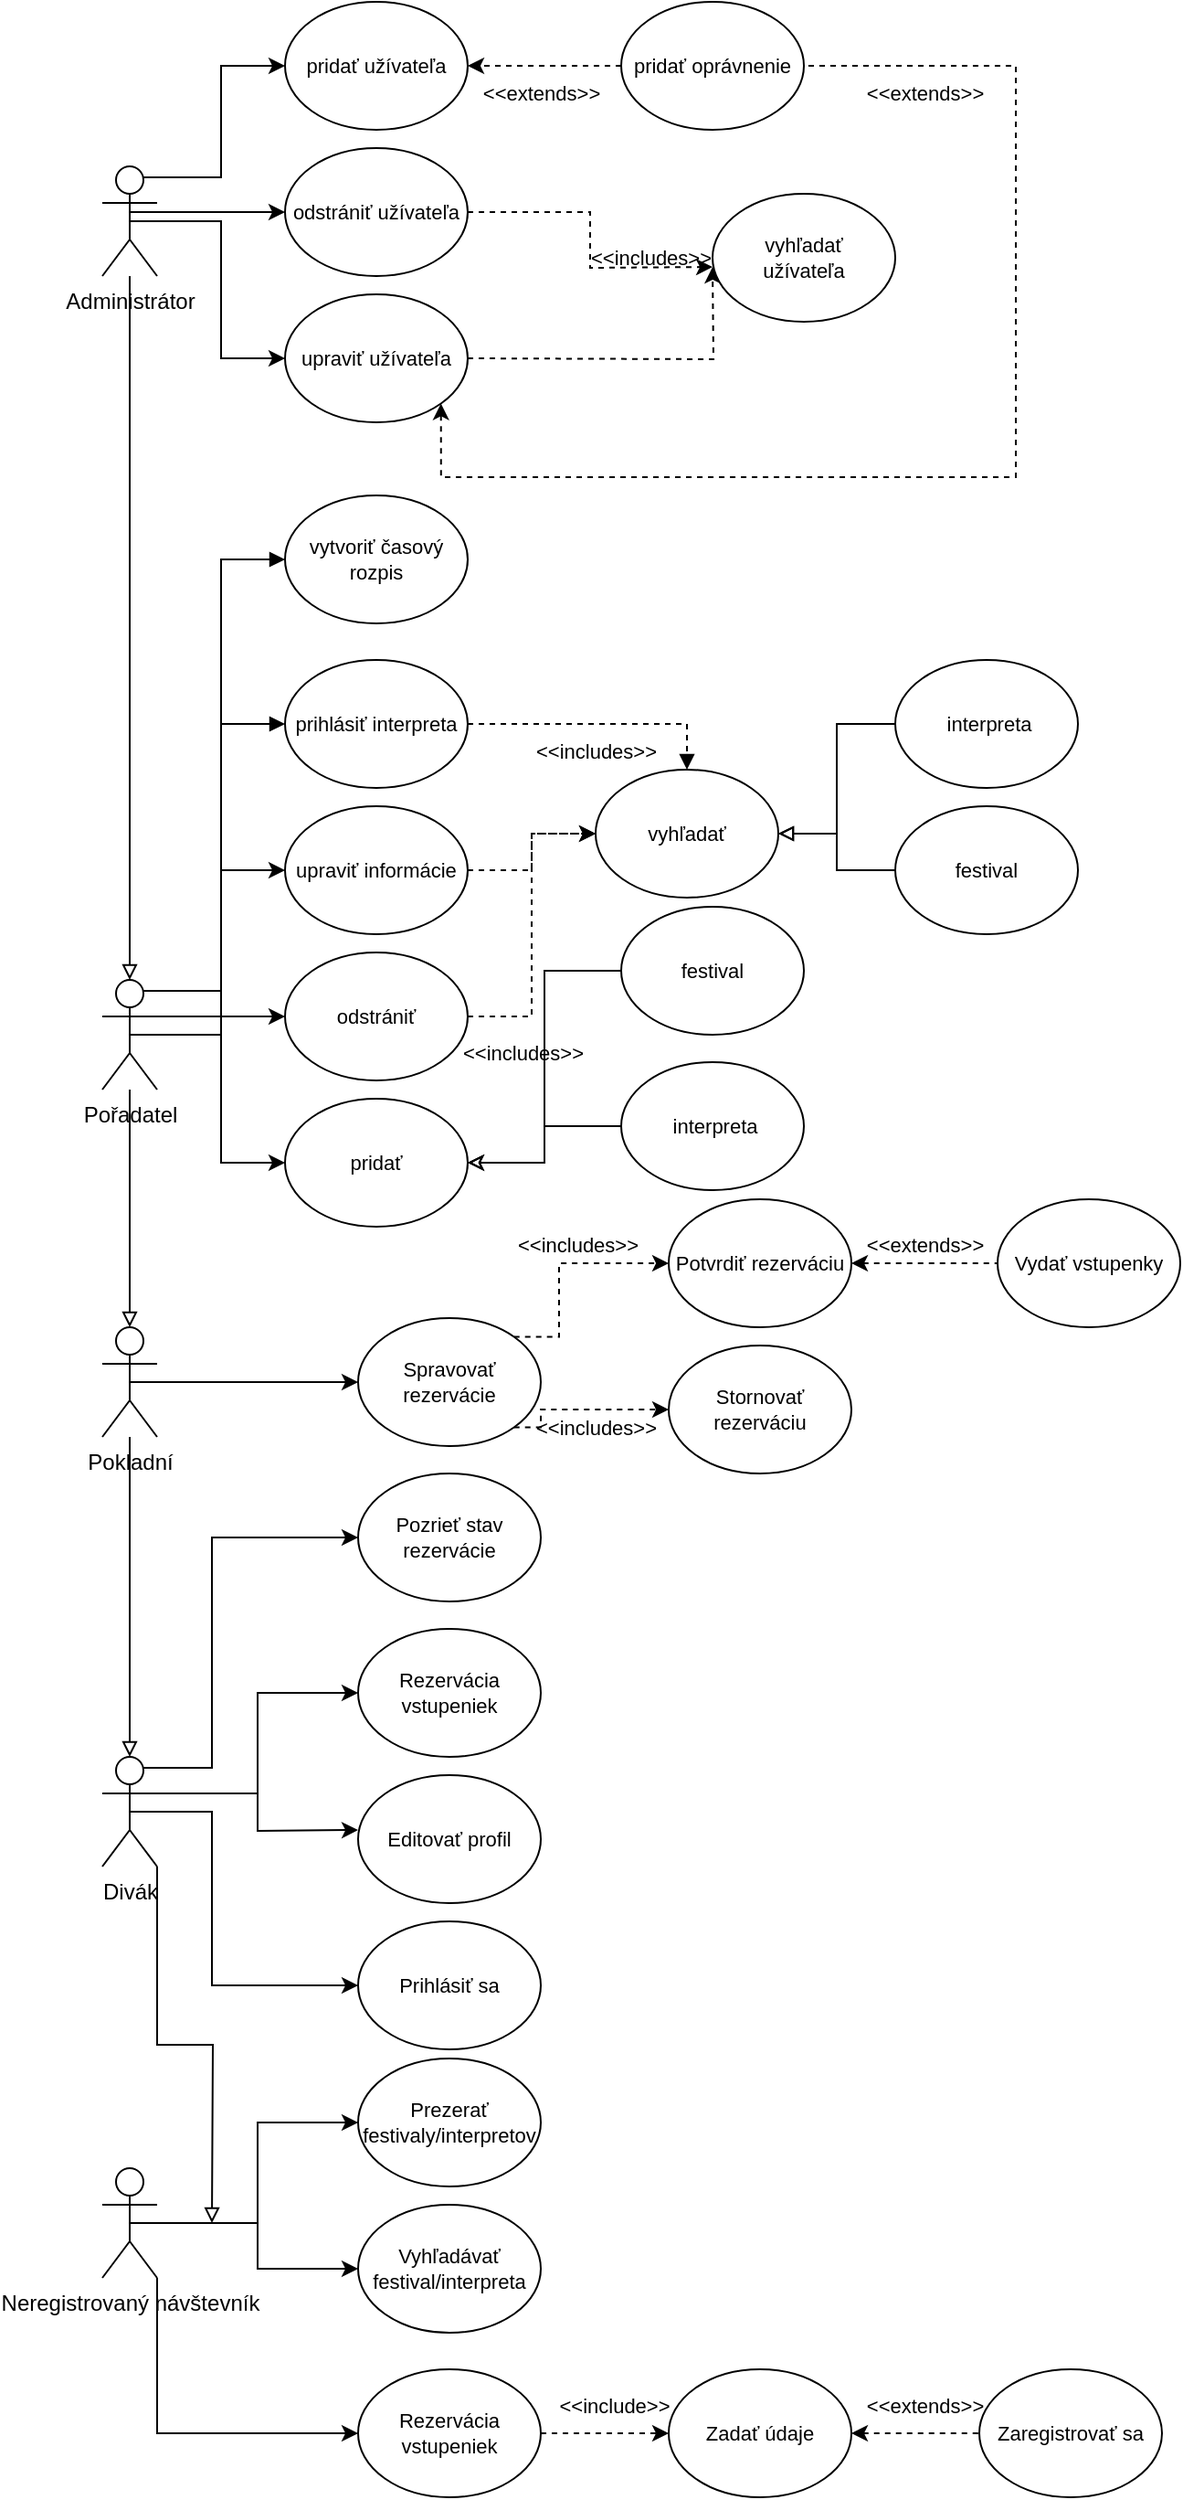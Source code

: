 <mxfile version="13.8.8" type="device"><diagram id="CpDh1_E-RGErYKuJ8NF5" name="Page-1"><mxGraphModel dx="658" dy="1962" grid="1" gridSize="10" guides="1" tooltips="1" connect="1" arrows="1" fold="1" page="1" pageScale="1" pageWidth="827" pageHeight="1169" math="0" shadow="0"><root><mxCell id="0"/><mxCell id="1" parent="0"/><mxCell id="YPE3AGC5MZsozbNIRSG_-3" value="" style="edgeStyle=orthogonalEdgeStyle;rounded=0;orthogonalLoop=1;jettySize=auto;html=1;endArrow=block;endFill=0;" parent="1" source="YPE3AGC5MZsozbNIRSG_-1" target="YPE3AGC5MZsozbNIRSG_-2" edge="1"><mxGeometry relative="1" as="geometry"/></mxCell><mxCell id="uHQpgscaBQbvKBIy0Z1K-59" style="edgeStyle=orthogonalEdgeStyle;rounded=0;orthogonalLoop=1;jettySize=auto;html=1;exitX=0.5;exitY=0.5;exitDx=0;exitDy=0;exitPerimeter=0;startArrow=none;startFill=0;endArrow=classic;endFill=1;fontSize=11;" parent="1" source="YPE3AGC5MZsozbNIRSG_-1" target="uHQpgscaBQbvKBIy0Z1K-51" edge="1"><mxGeometry relative="1" as="geometry"><Array as="points"><mxPoint x="95" y="-105"/></Array></mxGeometry></mxCell><mxCell id="uHQpgscaBQbvKBIy0Z1K-60" style="edgeStyle=orthogonalEdgeStyle;rounded=0;orthogonalLoop=1;jettySize=auto;html=1;exitX=0.75;exitY=0.1;exitDx=0;exitDy=0;exitPerimeter=0;entryX=0;entryY=0.5;entryDx=0;entryDy=0;startArrow=none;startFill=0;endArrow=classic;endFill=1;fontSize=11;" parent="1" source="YPE3AGC5MZsozbNIRSG_-1" target="uHQpgscaBQbvKBIy0Z1K-50" edge="1"><mxGeometry relative="1" as="geometry"/></mxCell><mxCell id="uHQpgscaBQbvKBIy0Z1K-61" style="edgeStyle=orthogonalEdgeStyle;rounded=0;orthogonalLoop=1;jettySize=auto;html=1;exitX=0.5;exitY=0.5;exitDx=0;exitDy=0;exitPerimeter=0;entryX=0;entryY=0.5;entryDx=0;entryDy=0;startArrow=none;startFill=0;endArrow=classic;endFill=1;fontSize=11;" parent="1" source="YPE3AGC5MZsozbNIRSG_-1" edge="1"><mxGeometry relative="1" as="geometry"><mxPoint x="180" y="-25" as="targetPoint"/><Array as="points"><mxPoint x="145" y="-100"/><mxPoint x="145" y="-25"/></Array></mxGeometry></mxCell><mxCell id="YPE3AGC5MZsozbNIRSG_-1" value="Administrátor" style="shape=umlActor;verticalLabelPosition=bottom;verticalAlign=top;html=1;outlineConnect=0;" parent="1" vertex="1"><mxGeometry x="80" y="-130" width="30" height="60" as="geometry"/></mxCell><mxCell id="uHQpgscaBQbvKBIy0Z1K-15" value="" style="edgeStyle=orthogonalEdgeStyle;rounded=0;orthogonalLoop=1;jettySize=auto;html=1;startArrow=none;startFill=0;endArrow=block;endFill=0;fontSize=11;" parent="1" source="YPE3AGC5MZsozbNIRSG_-2" target="YPE3AGC5MZsozbNIRSG_-5" edge="1"><mxGeometry relative="1" as="geometry"/></mxCell><mxCell id="uHQpgscaBQbvKBIy0Z1K-42" style="edgeStyle=orthogonalEdgeStyle;rounded=0;orthogonalLoop=1;jettySize=auto;html=1;exitX=0.5;exitY=0.5;exitDx=0;exitDy=0;exitPerimeter=0;startArrow=none;startFill=0;endArrow=classic;endFill=1;fontSize=11;" parent="1" source="YPE3AGC5MZsozbNIRSG_-2" target="uHQpgscaBQbvKBIy0Z1K-39" edge="1"><mxGeometry relative="1" as="geometry"/></mxCell><mxCell id="uHQpgscaBQbvKBIy0Z1K-43" style="edgeStyle=orthogonalEdgeStyle;rounded=0;orthogonalLoop=1;jettySize=auto;html=1;exitX=0.5;exitY=0.5;exitDx=0;exitDy=0;exitPerimeter=0;entryX=0;entryY=0.5;entryDx=0;entryDy=0;startArrow=none;startFill=0;endArrow=classic;endFill=1;fontSize=11;" parent="1" source="YPE3AGC5MZsozbNIRSG_-2" target="uHQpgscaBQbvKBIy0Z1K-38" edge="1"><mxGeometry relative="1" as="geometry"/></mxCell><mxCell id="LueLTl57gEkTUyTKZ4nw-1" style="edgeStyle=orthogonalEdgeStyle;rounded=0;orthogonalLoop=1;jettySize=auto;html=1;exitX=0.5;exitY=0.5;exitDx=0;exitDy=0;exitPerimeter=0;entryX=0;entryY=0.5;entryDx=0;entryDy=0;startArrow=none;startFill=0;endArrow=classic;endFill=1;fontSize=11;" parent="1" source="YPE3AGC5MZsozbNIRSG_-2" target="uHQpgscaBQbvKBIy0Z1K-16" edge="1"><mxGeometry relative="1" as="geometry"/></mxCell><mxCell id="LueLTl57gEkTUyTKZ4nw-6" style="edgeStyle=orthogonalEdgeStyle;rounded=0;orthogonalLoop=1;jettySize=auto;html=1;exitX=1;exitY=0.333;exitDx=0;exitDy=0;exitPerimeter=0;entryX=0;entryY=0.5;entryDx=0;entryDy=0;startArrow=none;startFill=0;endArrow=block;endFill=1;fontSize=11;" parent="1" source="YPE3AGC5MZsozbNIRSG_-2" target="LueLTl57gEkTUyTKZ4nw-5" edge="1"><mxGeometry relative="1" as="geometry"/></mxCell><mxCell id="LueLTl57gEkTUyTKZ4nw-10" style="edgeStyle=orthogonalEdgeStyle;rounded=0;orthogonalLoop=1;jettySize=auto;html=1;exitX=0.75;exitY=0.1;exitDx=0;exitDy=0;exitPerimeter=0;entryX=0;entryY=0.5;entryDx=0;entryDy=0;startArrow=none;startFill=0;endArrow=block;endFill=1;fontSize=11;" parent="1" source="YPE3AGC5MZsozbNIRSG_-2" target="LueLTl57gEkTUyTKZ4nw-9" edge="1"><mxGeometry relative="1" as="geometry"/></mxCell><mxCell id="YPE3AGC5MZsozbNIRSG_-2" value="Pořadatel" style="shape=umlActor;verticalLabelPosition=bottom;verticalAlign=top;html=1;outlineConnect=0;" parent="1" vertex="1"><mxGeometry x="80" y="315" width="30" height="60" as="geometry"/></mxCell><mxCell id="YPE3AGC5MZsozbNIRSG_-7" value="" style="edgeStyle=orthogonalEdgeStyle;rounded=0;orthogonalLoop=1;jettySize=auto;html=1;endArrow=block;endFill=0;" parent="1" source="YPE3AGC5MZsozbNIRSG_-5" target="YPE3AGC5MZsozbNIRSG_-6" edge="1"><mxGeometry relative="1" as="geometry"/></mxCell><mxCell id="YPE3AGC5MZsozbNIRSG_-52" style="edgeStyle=orthogonalEdgeStyle;rounded=0;orthogonalLoop=1;jettySize=auto;html=1;exitX=0.5;exitY=0.5;exitDx=0;exitDy=0;exitPerimeter=0;entryX=0;entryY=0.5;entryDx=0;entryDy=0;startArrow=none;startFill=0;endArrow=classic;endFill=1;fontSize=11;" parent="1" source="YPE3AGC5MZsozbNIRSG_-5" target="YPE3AGC5MZsozbNIRSG_-50" edge="1"><mxGeometry relative="1" as="geometry"/></mxCell><mxCell id="YPE3AGC5MZsozbNIRSG_-5" value="Pokladní" style="shape=umlActor;verticalLabelPosition=bottom;verticalAlign=top;html=1;outlineConnect=0;" parent="1" vertex="1"><mxGeometry x="80" y="505" width="30" height="60" as="geometry"/></mxCell><mxCell id="YPE3AGC5MZsozbNIRSG_-19" style="edgeStyle=orthogonalEdgeStyle;rounded=0;orthogonalLoop=1;jettySize=auto;html=1;exitX=1;exitY=1;exitDx=0;exitDy=0;exitPerimeter=0;fontSize=11;endArrow=block;endFill=0;" parent="1" source="YPE3AGC5MZsozbNIRSG_-6" edge="1"><mxGeometry relative="1" as="geometry"><mxPoint x="140" y="995" as="targetPoint"/></mxGeometry></mxCell><mxCell id="YPE3AGC5MZsozbNIRSG_-31" style="edgeStyle=orthogonalEdgeStyle;rounded=0;orthogonalLoop=1;jettySize=auto;html=1;exitX=1;exitY=0.333;exitDx=0;exitDy=0;exitPerimeter=0;startArrow=none;startFill=0;endArrow=classic;endFill=1;fontSize=11;" parent="1" source="YPE3AGC5MZsozbNIRSG_-6" edge="1"><mxGeometry relative="1" as="geometry"><mxPoint x="220" y="780" as="targetPoint"/></mxGeometry></mxCell><mxCell id="YPE3AGC5MZsozbNIRSG_-32" style="edgeStyle=orthogonalEdgeStyle;rounded=0;orthogonalLoop=1;jettySize=auto;html=1;exitX=1;exitY=0.333;exitDx=0;exitDy=0;exitPerimeter=0;entryX=0;entryY=0.5;entryDx=0;entryDy=0;startArrow=none;startFill=0;endArrow=classic;endFill=1;fontSize=11;" parent="1" source="YPE3AGC5MZsozbNIRSG_-6" edge="1"><mxGeometry relative="1" as="geometry"><mxPoint x="220" y="705" as="targetPoint"/><Array as="points"><mxPoint x="165" y="760"/><mxPoint x="165" y="705"/></Array></mxGeometry></mxCell><mxCell id="YPE3AGC5MZsozbNIRSG_-48" style="edgeStyle=orthogonalEdgeStyle;rounded=0;orthogonalLoop=1;jettySize=auto;html=1;exitX=0.75;exitY=0.1;exitDx=0;exitDy=0;exitPerimeter=0;entryX=0;entryY=0.5;entryDx=0;entryDy=0;startArrow=none;startFill=0;endArrow=classic;endFill=1;fontSize=11;" parent="1" source="YPE3AGC5MZsozbNIRSG_-6" target="YPE3AGC5MZsozbNIRSG_-47" edge="1"><mxGeometry relative="1" as="geometry"><Array as="points"><mxPoint x="140" y="746"/><mxPoint x="140" y="620"/></Array></mxGeometry></mxCell><mxCell id="uHQpgscaBQbvKBIy0Z1K-3" style="edgeStyle=orthogonalEdgeStyle;rounded=0;orthogonalLoop=1;jettySize=auto;html=1;exitX=0.5;exitY=0.5;exitDx=0;exitDy=0;exitPerimeter=0;entryX=0;entryY=0.5;entryDx=0;entryDy=0;startArrow=none;startFill=0;endArrow=classic;endFill=1;fontSize=11;" parent="1" source="YPE3AGC5MZsozbNIRSG_-6" target="uHQpgscaBQbvKBIy0Z1K-1" edge="1"><mxGeometry relative="1" as="geometry"><Array as="points"><mxPoint x="140" y="770"/><mxPoint x="140" y="865"/></Array></mxGeometry></mxCell><mxCell id="YPE3AGC5MZsozbNIRSG_-6" value="Divák" style="shape=umlActor;verticalLabelPosition=bottom;verticalAlign=top;html=1;outlineConnect=0;" parent="1" vertex="1"><mxGeometry x="80" y="740" width="30" height="60" as="geometry"/></mxCell><mxCell id="YPE3AGC5MZsozbNIRSG_-16" style="edgeStyle=orthogonalEdgeStyle;rounded=0;orthogonalLoop=1;jettySize=auto;html=1;exitX=0.5;exitY=0.5;exitDx=0;exitDy=0;exitPerimeter=0;entryX=0;entryY=0.5;entryDx=0;entryDy=0;fontSize=11;" parent="1" source="YPE3AGC5MZsozbNIRSG_-8" target="YPE3AGC5MZsozbNIRSG_-14" edge="1"><mxGeometry relative="1" as="geometry"/></mxCell><mxCell id="YPE3AGC5MZsozbNIRSG_-17" style="edgeStyle=orthogonalEdgeStyle;rounded=0;orthogonalLoop=1;jettySize=auto;html=1;exitX=0.5;exitY=0.5;exitDx=0;exitDy=0;exitPerimeter=0;entryX=0;entryY=0.5;entryDx=0;entryDy=0;fontSize=11;" parent="1" source="YPE3AGC5MZsozbNIRSG_-8" target="YPE3AGC5MZsozbNIRSG_-12" edge="1"><mxGeometry relative="1" as="geometry"/></mxCell><mxCell id="YPE3AGC5MZsozbNIRSG_-21" style="edgeStyle=orthogonalEdgeStyle;rounded=0;orthogonalLoop=1;jettySize=auto;html=1;exitX=1;exitY=1;exitDx=0;exitDy=0;exitPerimeter=0;entryX=0;entryY=0.5;entryDx=0;entryDy=0;endArrow=classic;endFill=1;fontSize=11;" parent="1" source="YPE3AGC5MZsozbNIRSG_-8" target="YPE3AGC5MZsozbNIRSG_-20" edge="1"><mxGeometry relative="1" as="geometry"/></mxCell><mxCell id="YPE3AGC5MZsozbNIRSG_-8" value="Neregistrovaný návštevník" style="shape=umlActor;verticalLabelPosition=bottom;verticalAlign=top;html=1;outlineConnect=0;" parent="1" vertex="1"><mxGeometry x="80" y="965" width="30" height="60" as="geometry"/></mxCell><mxCell id="YPE3AGC5MZsozbNIRSG_-12" value="Vyhľadávať festival/interpreta" style="ellipse;whiteSpace=wrap;html=1;fontSize=11;" parent="1" vertex="1"><mxGeometry x="220" y="985" width="100" height="70" as="geometry"/></mxCell><mxCell id="YPE3AGC5MZsozbNIRSG_-14" value="Prezerať festivaly/interpretov" style="ellipse;whiteSpace=wrap;html=1;fontSize=11;" parent="1" vertex="1"><mxGeometry x="220" y="905" width="100" height="70" as="geometry"/></mxCell><mxCell id="YPE3AGC5MZsozbNIRSG_-23" style="edgeStyle=orthogonalEdgeStyle;rounded=0;orthogonalLoop=1;jettySize=auto;html=1;exitX=1;exitY=0.5;exitDx=0;exitDy=0;endArrow=classic;endFill=1;fontSize=11;dashed=1;" parent="1" source="YPE3AGC5MZsozbNIRSG_-20" target="YPE3AGC5MZsozbNIRSG_-22" edge="1"><mxGeometry relative="1" as="geometry"/></mxCell><mxCell id="YPE3AGC5MZsozbNIRSG_-20" value="Rezervácia vstupeniek" style="ellipse;whiteSpace=wrap;html=1;fontSize=11;" parent="1" vertex="1"><mxGeometry x="220" y="1075" width="100" height="70" as="geometry"/></mxCell><mxCell id="YPE3AGC5MZsozbNIRSG_-26" style="edgeStyle=orthogonalEdgeStyle;rounded=0;orthogonalLoop=1;jettySize=auto;html=1;exitX=1;exitY=0.5;exitDx=0;exitDy=0;dashed=1;endArrow=none;endFill=0;fontSize=11;startArrow=classic;startFill=1;" parent="1" source="YPE3AGC5MZsozbNIRSG_-22" edge="1"><mxGeometry relative="1" as="geometry"><mxPoint x="560" y="1110" as="targetPoint"/></mxGeometry></mxCell><mxCell id="YPE3AGC5MZsozbNIRSG_-22" value="Zadať údaje" style="ellipse;whiteSpace=wrap;html=1;fontSize=11;" parent="1" vertex="1"><mxGeometry x="390" y="1075" width="100" height="70" as="geometry"/></mxCell><mxCell id="YPE3AGC5MZsozbNIRSG_-24" value="&amp;lt;&amp;lt;include&amp;gt;&amp;gt;" style="text;html=1;align=center;verticalAlign=middle;resizable=0;points=[];autosize=1;fontSize=11;" parent="1" vertex="1"><mxGeometry x="320" y="1085" width="80" height="20" as="geometry"/></mxCell><mxCell id="YPE3AGC5MZsozbNIRSG_-25" value="Zaregistrovať sa" style="ellipse;whiteSpace=wrap;html=1;fontSize=11;" parent="1" vertex="1"><mxGeometry x="560" y="1075" width="100" height="70" as="geometry"/></mxCell><mxCell id="YPE3AGC5MZsozbNIRSG_-27" value="&amp;lt;&amp;lt;extends&amp;gt;&amp;gt;" style="text;html=1;align=center;verticalAlign=middle;resizable=0;points=[];autosize=1;fontSize=11;" parent="1" vertex="1"><mxGeometry x="490" y="1085" width="80" height="20" as="geometry"/></mxCell><mxCell id="YPE3AGC5MZsozbNIRSG_-28" value="Rezervácia vstupeniek" style="ellipse;whiteSpace=wrap;html=1;fontSize=11;" parent="1" vertex="1"><mxGeometry x="220" y="670" width="100" height="70" as="geometry"/></mxCell><mxCell id="YPE3AGC5MZsozbNIRSG_-30" value="Editovať profil" style="ellipse;whiteSpace=wrap;html=1;fontSize=11;" parent="1" vertex="1"><mxGeometry x="220" y="750" width="100" height="70" as="geometry"/></mxCell><mxCell id="YPE3AGC5MZsozbNIRSG_-47" value="Pozrieť stav rezervácie" style="ellipse;whiteSpace=wrap;html=1;fontSize=11;" parent="1" vertex="1"><mxGeometry x="220" y="585" width="100" height="70" as="geometry"/></mxCell><mxCell id="uHQpgscaBQbvKBIy0Z1K-8" style="edgeStyle=orthogonalEdgeStyle;rounded=0;orthogonalLoop=1;jettySize=auto;html=1;exitX=1;exitY=1;exitDx=0;exitDy=0;entryX=0;entryY=0.5;entryDx=0;entryDy=0;startArrow=none;startFill=0;endArrow=classic;endFill=1;fontSize=11;dashed=1;" parent="1" source="YPE3AGC5MZsozbNIRSG_-50" target="uHQpgscaBQbvKBIy0Z1K-6" edge="1"><mxGeometry relative="1" as="geometry"><Array as="points"><mxPoint x="320" y="560"/><mxPoint x="320" y="550"/></Array></mxGeometry></mxCell><mxCell id="uHQpgscaBQbvKBIy0Z1K-9" style="edgeStyle=orthogonalEdgeStyle;rounded=0;orthogonalLoop=1;jettySize=auto;html=1;exitX=1;exitY=0;exitDx=0;exitDy=0;entryX=0;entryY=0.5;entryDx=0;entryDy=0;startArrow=none;startFill=0;endArrow=classic;endFill=1;fontSize=11;dashed=1;" parent="1" source="YPE3AGC5MZsozbNIRSG_-50" target="uHQpgscaBQbvKBIy0Z1K-4" edge="1"><mxGeometry relative="1" as="geometry"><Array as="points"><mxPoint x="330" y="510"/><mxPoint x="330" y="470"/></Array></mxGeometry></mxCell><mxCell id="YPE3AGC5MZsozbNIRSG_-50" value="Spravovať rezervácie" style="ellipse;whiteSpace=wrap;html=1;fontSize=11;" parent="1" vertex="1"><mxGeometry x="220" y="500" width="100" height="70" as="geometry"/></mxCell><mxCell id="uHQpgscaBQbvKBIy0Z1K-1" value="Prihlásiť sa" style="ellipse;whiteSpace=wrap;html=1;fontSize=11;" parent="1" vertex="1"><mxGeometry x="220" y="830" width="100" height="70" as="geometry"/></mxCell><mxCell id="uHQpgscaBQbvKBIy0Z1K-13" style="edgeStyle=orthogonalEdgeStyle;rounded=0;orthogonalLoop=1;jettySize=auto;html=1;exitX=1;exitY=0.5;exitDx=0;exitDy=0;dashed=1;startArrow=classic;startFill=1;endArrow=none;endFill=0;fontSize=11;" parent="1" source="uHQpgscaBQbvKBIy0Z1K-4" target="uHQpgscaBQbvKBIy0Z1K-12" edge="1"><mxGeometry relative="1" as="geometry"/></mxCell><mxCell id="uHQpgscaBQbvKBIy0Z1K-4" value="Potvrdiť rezerváciu" style="ellipse;whiteSpace=wrap;html=1;fontSize=11;" parent="1" vertex="1"><mxGeometry x="390" y="435" width="100" height="70" as="geometry"/></mxCell><mxCell id="uHQpgscaBQbvKBIy0Z1K-6" value="Stornovať rezerváciu" style="ellipse;whiteSpace=wrap;html=1;fontSize=11;" parent="1" vertex="1"><mxGeometry x="390" y="515" width="100" height="70" as="geometry"/></mxCell><mxCell id="uHQpgscaBQbvKBIy0Z1K-10" value="&amp;lt;&amp;lt;includes&amp;gt;&amp;gt;" style="text;html=1;align=center;verticalAlign=middle;resizable=0;points=[];autosize=1;fontSize=11;" parent="1" vertex="1"><mxGeometry x="300" y="450" width="80" height="20" as="geometry"/></mxCell><mxCell id="uHQpgscaBQbvKBIy0Z1K-11" value="&amp;lt;&amp;lt;includes&amp;gt;&amp;gt;" style="text;html=1;align=center;verticalAlign=middle;resizable=0;points=[];autosize=1;fontSize=11;" parent="1" vertex="1"><mxGeometry x="310" y="550" width="80" height="20" as="geometry"/></mxCell><mxCell id="uHQpgscaBQbvKBIy0Z1K-12" value="Vydať vstupenky" style="ellipse;whiteSpace=wrap;html=1;fontSize=11;" parent="1" vertex="1"><mxGeometry x="570" y="435" width="100" height="70" as="geometry"/></mxCell><mxCell id="uHQpgscaBQbvKBIy0Z1K-14" value="&amp;lt;&amp;lt;extends&amp;gt;&amp;gt;" style="text;html=1;align=center;verticalAlign=middle;resizable=0;points=[];autosize=1;fontSize=11;" parent="1" vertex="1"><mxGeometry x="490" y="450" width="80" height="20" as="geometry"/></mxCell><mxCell id="uHQpgscaBQbvKBIy0Z1K-16" value="pridať" style="ellipse;whiteSpace=wrap;html=1;fontSize=11;" parent="1" vertex="1"><mxGeometry x="180" y="380" width="100" height="70" as="geometry"/></mxCell><mxCell id="LueLTl57gEkTUyTKZ4nw-4" style="edgeStyle=orthogonalEdgeStyle;rounded=0;orthogonalLoop=1;jettySize=auto;html=1;exitX=0;exitY=0.5;exitDx=0;exitDy=0;entryX=1;entryY=0.5;entryDx=0;entryDy=0;startArrow=none;startFill=0;endArrow=block;endFill=0;fontSize=11;" parent="1" source="uHQpgscaBQbvKBIy0Z1K-19" target="uHQpgscaBQbvKBIy0Z1K-44" edge="1"><mxGeometry relative="1" as="geometry"/></mxCell><mxCell id="uHQpgscaBQbvKBIy0Z1K-19" value="&amp;nbsp;interpreta" style="ellipse;whiteSpace=wrap;html=1;fontSize=11;" parent="1" vertex="1"><mxGeometry x="514" y="140" width="100" height="70" as="geometry"/></mxCell><mxCell id="LueLTl57gEkTUyTKZ4nw-3" style="edgeStyle=orthogonalEdgeStyle;rounded=0;orthogonalLoop=1;jettySize=auto;html=1;exitX=0;exitY=0.5;exitDx=0;exitDy=0;entryX=1;entryY=0.5;entryDx=0;entryDy=0;startArrow=none;startFill=0;endArrow=block;endFill=0;fontSize=11;" parent="1" source="uHQpgscaBQbvKBIy0Z1K-24" target="uHQpgscaBQbvKBIy0Z1K-44" edge="1"><mxGeometry relative="1" as="geometry"/></mxCell><mxCell id="uHQpgscaBQbvKBIy0Z1K-24" value="festival" style="ellipse;whiteSpace=wrap;html=1;fontSize=11;" parent="1" vertex="1"><mxGeometry x="514" y="220" width="100" height="70" as="geometry"/></mxCell><mxCell id="uHQpgscaBQbvKBIy0Z1K-45" style="edgeStyle=orthogonalEdgeStyle;rounded=0;orthogonalLoop=1;jettySize=auto;html=1;exitX=1;exitY=0.5;exitDx=0;exitDy=0;entryX=0;entryY=0.5;entryDx=0;entryDy=0;startArrow=none;startFill=0;endArrow=classic;endFill=1;fontSize=11;dashed=1;" parent="1" source="uHQpgscaBQbvKBIy0Z1K-38" target="uHQpgscaBQbvKBIy0Z1K-44" edge="1"><mxGeometry relative="1" as="geometry"/></mxCell><mxCell id="uHQpgscaBQbvKBIy0Z1K-38" value="upraviť informácie" style="ellipse;whiteSpace=wrap;html=1;fontSize=11;" parent="1" vertex="1"><mxGeometry x="180" y="220" width="100" height="70" as="geometry"/></mxCell><mxCell id="uHQpgscaBQbvKBIy0Z1K-46" style="edgeStyle=orthogonalEdgeStyle;rounded=0;orthogonalLoop=1;jettySize=auto;html=1;exitX=1;exitY=0.5;exitDx=0;exitDy=0;entryX=0;entryY=0.5;entryDx=0;entryDy=0;startArrow=none;startFill=0;endArrow=classic;endFill=1;fontSize=11;dashed=1;" parent="1" source="uHQpgscaBQbvKBIy0Z1K-39" target="uHQpgscaBQbvKBIy0Z1K-44" edge="1"><mxGeometry relative="1" as="geometry"/></mxCell><mxCell id="uHQpgscaBQbvKBIy0Z1K-39" value="odstrániť" style="ellipse;whiteSpace=wrap;html=1;fontSize=11;" parent="1" vertex="1"><mxGeometry x="180" y="300" width="100" height="70" as="geometry"/></mxCell><mxCell id="uHQpgscaBQbvKBIy0Z1K-44" value="vyhľadať" style="ellipse;whiteSpace=wrap;html=1;fontSize=11;" parent="1" vertex="1"><mxGeometry x="350" y="200" width="100" height="70" as="geometry"/></mxCell><mxCell id="uHQpgscaBQbvKBIy0Z1K-48" value="&amp;lt;&amp;lt;includes&amp;gt;&amp;gt;" style="text;html=1;align=center;verticalAlign=middle;resizable=0;points=[];autosize=1;fontSize=11;" parent="1" vertex="1"><mxGeometry x="270" y="345" width="80" height="20" as="geometry"/></mxCell><mxCell id="uHQpgscaBQbvKBIy0Z1K-50" value="pridať užívateľa" style="ellipse;whiteSpace=wrap;html=1;fontSize=11;" parent="1" vertex="1"><mxGeometry x="180" y="-220" width="100" height="70" as="geometry"/></mxCell><mxCell id="uHQpgscaBQbvKBIy0Z1K-63" style="edgeStyle=orthogonalEdgeStyle;rounded=0;orthogonalLoop=1;jettySize=auto;html=1;exitX=1;exitY=0.5;exitDx=0;exitDy=0;startArrow=none;startFill=0;endArrow=classic;endFill=1;fontSize=11;dashed=1;" parent="1" source="uHQpgscaBQbvKBIy0Z1K-51" edge="1"><mxGeometry relative="1" as="geometry"><mxPoint x="414" y="-75" as="targetPoint"/></mxGeometry></mxCell><mxCell id="uHQpgscaBQbvKBIy0Z1K-51" value="odstrániť užívateľa" style="ellipse;whiteSpace=wrap;html=1;fontSize=11;" parent="1" vertex="1"><mxGeometry x="180" y="-140" width="100" height="70" as="geometry"/></mxCell><mxCell id="uHQpgscaBQbvKBIy0Z1K-64" style="edgeStyle=orthogonalEdgeStyle;rounded=0;orthogonalLoop=1;jettySize=auto;html=1;exitX=1;exitY=0.5;exitDx=0;exitDy=0;entryX=0;entryY=0.5;entryDx=0;entryDy=0;dashed=1;startArrow=none;startFill=0;endArrow=classic;endFill=1;fontSize=11;" parent="1" edge="1"><mxGeometry relative="1" as="geometry"><mxPoint x="280" y="-25" as="sourcePoint"/><mxPoint x="414" y="-75" as="targetPoint"/></mxGeometry></mxCell><mxCell id="rmvI_rrWCoH68EGRxNQl-1" style="edgeStyle=orthogonalEdgeStyle;rounded=0;orthogonalLoop=1;jettySize=auto;html=1;exitX=1;exitY=1;exitDx=0;exitDy=0;entryX=1;entryY=0.5;entryDx=0;entryDy=0;dashed=1;startArrow=classic;startFill=1;endArrow=none;endFill=0;" parent="1" source="uHQpgscaBQbvKBIy0Z1K-52" target="uHQpgscaBQbvKBIy0Z1K-53" edge="1"><mxGeometry relative="1" as="geometry"><Array as="points"><mxPoint x="265" y="40"/><mxPoint x="580" y="40"/><mxPoint x="580" y="-185"/></Array></mxGeometry></mxCell><mxCell id="uHQpgscaBQbvKBIy0Z1K-52" value="upraviť užívateľa" style="ellipse;whiteSpace=wrap;html=1;fontSize=11;" parent="1" vertex="1"><mxGeometry x="180" y="-60" width="100" height="70" as="geometry"/></mxCell><mxCell id="uHQpgscaBQbvKBIy0Z1K-54" style="edgeStyle=orthogonalEdgeStyle;rounded=0;orthogonalLoop=1;jettySize=auto;html=1;exitX=0;exitY=0.5;exitDx=0;exitDy=0;entryX=1;entryY=0.5;entryDx=0;entryDy=0;dashed=1;startArrow=none;startFill=0;endArrow=classic;endFill=1;fontSize=11;" parent="1" source="uHQpgscaBQbvKBIy0Z1K-53" target="uHQpgscaBQbvKBIy0Z1K-50" edge="1"><mxGeometry relative="1" as="geometry"/></mxCell><mxCell id="uHQpgscaBQbvKBIy0Z1K-53" value="pridať oprávnenie" style="ellipse;whiteSpace=wrap;html=1;fontSize=11;" parent="1" vertex="1"><mxGeometry x="364" y="-220" width="100" height="70" as="geometry"/></mxCell><mxCell id="uHQpgscaBQbvKBIy0Z1K-55" value="&amp;lt;&amp;lt;extends&amp;gt;&amp;gt;" style="text;html=1;align=center;verticalAlign=middle;resizable=0;points=[];autosize=1;fontSize=11;" parent="1" vertex="1"><mxGeometry x="280" y="-180" width="80" height="20" as="geometry"/></mxCell><mxCell id="uHQpgscaBQbvKBIy0Z1K-62" value="vyhľadať&lt;br&gt;užívateľa" style="ellipse;whiteSpace=wrap;html=1;fontSize=11;" parent="1" vertex="1"><mxGeometry x="414" y="-115" width="100" height="70" as="geometry"/></mxCell><mxCell id="uHQpgscaBQbvKBIy0Z1K-65" value="&amp;lt;&amp;lt;includes&amp;gt;&amp;gt;" style="text;html=1;align=center;verticalAlign=middle;resizable=0;points=[];autosize=1;fontSize=11;" parent="1" vertex="1"><mxGeometry x="340" y="-90" width="80" height="20" as="geometry"/></mxCell><mxCell id="LueLTl57gEkTUyTKZ4nw-7" style="edgeStyle=orthogonalEdgeStyle;rounded=0;orthogonalLoop=1;jettySize=auto;html=1;exitX=1;exitY=0.5;exitDx=0;exitDy=0;entryX=0.5;entryY=0;entryDx=0;entryDy=0;startArrow=none;startFill=0;endArrow=block;endFill=1;fontSize=11;dashed=1;" parent="1" source="LueLTl57gEkTUyTKZ4nw-5" target="uHQpgscaBQbvKBIy0Z1K-44" edge="1"><mxGeometry relative="1" as="geometry"/></mxCell><mxCell id="LueLTl57gEkTUyTKZ4nw-5" value="prihlásiť interpreta" style="ellipse;whiteSpace=wrap;html=1;fontSize=11;" parent="1" vertex="1"><mxGeometry x="180" y="140" width="100" height="70" as="geometry"/></mxCell><mxCell id="LueLTl57gEkTUyTKZ4nw-8" value="&amp;lt;&amp;lt;includes&amp;gt;&amp;gt;" style="text;html=1;align=center;verticalAlign=middle;resizable=0;points=[];autosize=1;fontSize=11;" parent="1" vertex="1"><mxGeometry x="310" y="180" width="80" height="20" as="geometry"/></mxCell><mxCell id="LueLTl57gEkTUyTKZ4nw-9" value="vytvoriť časový rozpis" style="ellipse;whiteSpace=wrap;html=1;fontSize=11;" parent="1" vertex="1"><mxGeometry x="180" y="50" width="100" height="70" as="geometry"/></mxCell><mxCell id="rmvI_rrWCoH68EGRxNQl-2" value="&amp;lt;&amp;lt;extends&amp;gt;&amp;gt;" style="text;html=1;align=center;verticalAlign=middle;resizable=0;points=[];autosize=1;fontSize=11;" parent="1" vertex="1"><mxGeometry x="490" y="-180" width="80" height="20" as="geometry"/></mxCell><mxCell id="rmvI_rrWCoH68EGRxNQl-8" style="edgeStyle=orthogonalEdgeStyle;rounded=0;orthogonalLoop=1;jettySize=auto;html=1;exitX=0;exitY=0.5;exitDx=0;exitDy=0;entryX=1;entryY=0.5;entryDx=0;entryDy=0;startArrow=none;startFill=0;endArrow=classic;endFill=0;" parent="1" source="rmvI_rrWCoH68EGRxNQl-4" target="uHQpgscaBQbvKBIy0Z1K-16" edge="1"><mxGeometry relative="1" as="geometry"/></mxCell><mxCell id="rmvI_rrWCoH68EGRxNQl-4" value="&amp;nbsp;interpreta" style="ellipse;whiteSpace=wrap;html=1;fontSize=11;" parent="1" vertex="1"><mxGeometry x="364" y="360" width="100" height="70" as="geometry"/></mxCell><mxCell id="rmvI_rrWCoH68EGRxNQl-7" style="edgeStyle=orthogonalEdgeStyle;rounded=0;orthogonalLoop=1;jettySize=auto;html=1;exitX=0;exitY=0.5;exitDx=0;exitDy=0;entryX=1;entryY=0.5;entryDx=0;entryDy=0;startArrow=none;startFill=0;endArrow=classic;endFill=0;" parent="1" source="rmvI_rrWCoH68EGRxNQl-6" target="uHQpgscaBQbvKBIy0Z1K-16" edge="1"><mxGeometry relative="1" as="geometry"/></mxCell><mxCell id="rmvI_rrWCoH68EGRxNQl-6" value="festival" style="ellipse;whiteSpace=wrap;html=1;fontSize=11;" parent="1" vertex="1"><mxGeometry x="364" y="275" width="100" height="70" as="geometry"/></mxCell></root></mxGraphModel></diagram></mxfile>